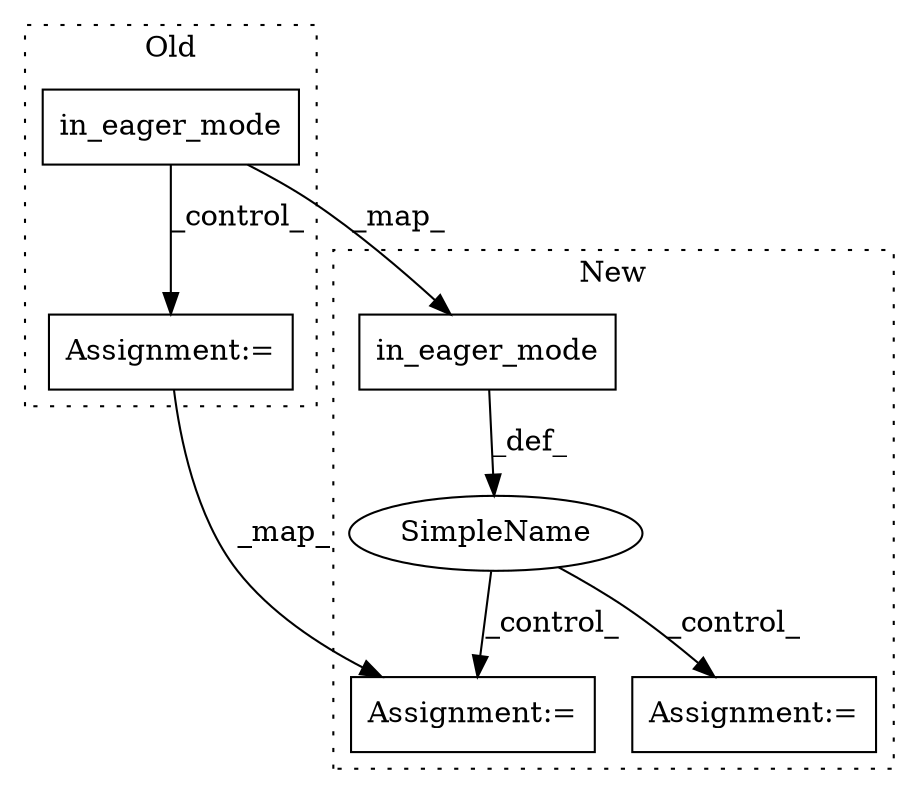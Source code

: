 digraph G {
subgraph cluster0 {
1 [label="in_eager_mode" a="32" s="7210" l="15" shape="box"];
3 [label="Assignment:=" a="7" s="7994" l="1" shape="box"];
label = "Old";
style="dotted";
}
subgraph cluster1 {
2 [label="in_eager_mode" a="32" s="8041" l="15" shape="box"];
4 [label="Assignment:=" a="7" s="8256" l="1" shape="box"];
5 [label="SimpleName" a="42" s="" l="" shape="ellipse"];
6 [label="Assignment:=" a="7" s="8078" l="20" shape="box"];
label = "New";
style="dotted";
}
1 -> 2 [label="_map_"];
1 -> 3 [label="_control_"];
2 -> 5 [label="_def_"];
3 -> 4 [label="_map_"];
5 -> 4 [label="_control_"];
5 -> 6 [label="_control_"];
}